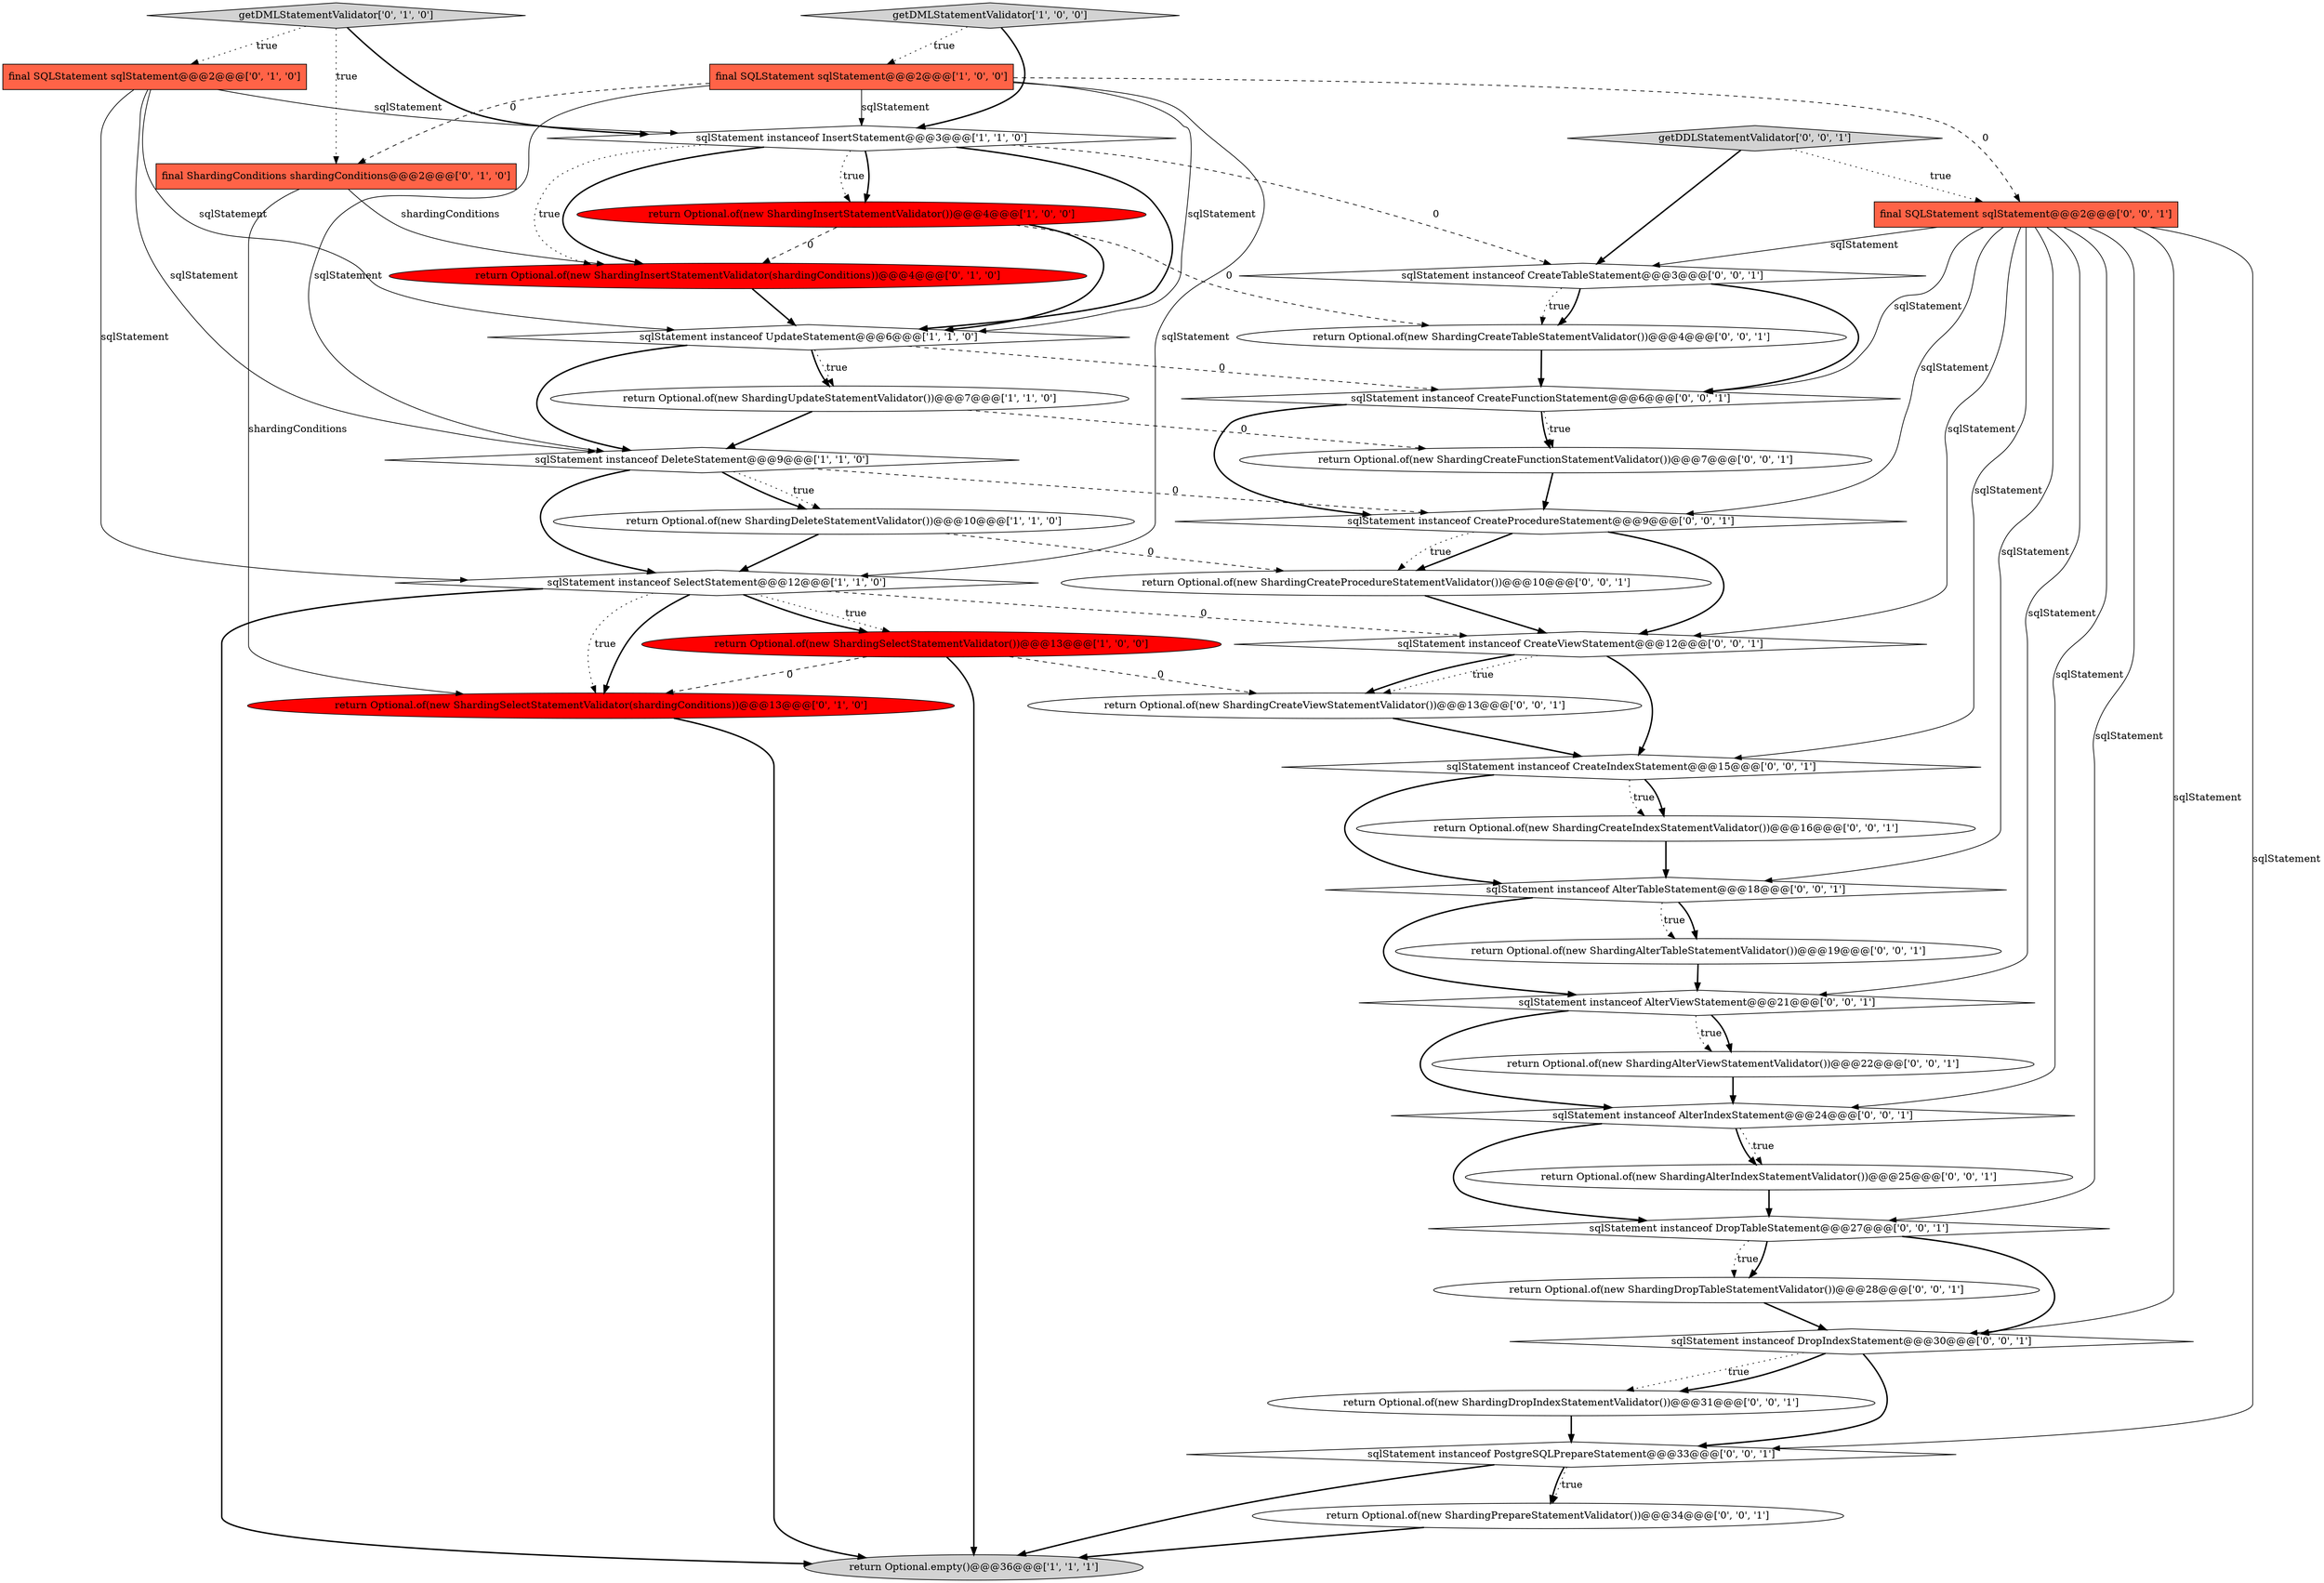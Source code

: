 digraph {
8 [style = filled, label = "sqlStatement instanceof SelectStatement@@@12@@@['1', '1', '0']", fillcolor = white, shape = diamond image = "AAA0AAABBB1BBB"];
9 [style = filled, label = "getDMLStatementValidator['1', '0', '0']", fillcolor = lightgray, shape = diamond image = "AAA0AAABBB1BBB"];
32 [style = filled, label = "return Optional.of(new ShardingCreateProcedureStatementValidator())@@@10@@@['0', '0', '1']", fillcolor = white, shape = ellipse image = "AAA0AAABBB3BBB"];
24 [style = filled, label = "sqlStatement instanceof CreateViewStatement@@@12@@@['0', '0', '1']", fillcolor = white, shape = diamond image = "AAA0AAABBB3BBB"];
35 [style = filled, label = "return Optional.of(new ShardingDropIndexStatementValidator())@@@31@@@['0', '0', '1']", fillcolor = white, shape = ellipse image = "AAA0AAABBB3BBB"];
29 [style = filled, label = "sqlStatement instanceof CreateIndexStatement@@@15@@@['0', '0', '1']", fillcolor = white, shape = diamond image = "AAA0AAABBB3BBB"];
4 [style = filled, label = "sqlStatement instanceof DeleteStatement@@@9@@@['1', '1', '0']", fillcolor = white, shape = diamond image = "AAA0AAABBB1BBB"];
37 [style = filled, label = "return Optional.of(new ShardingCreateFunctionStatementValidator())@@@7@@@['0', '0', '1']", fillcolor = white, shape = ellipse image = "AAA0AAABBB3BBB"];
2 [style = filled, label = "return Optional.of(new ShardingInsertStatementValidator())@@@4@@@['1', '0', '0']", fillcolor = red, shape = ellipse image = "AAA1AAABBB1BBB"];
6 [style = filled, label = "return Optional.empty()@@@36@@@['1', '1', '1']", fillcolor = lightgray, shape = ellipse image = "AAA0AAABBB1BBB"];
12 [style = filled, label = "final SQLStatement sqlStatement@@@2@@@['0', '1', '0']", fillcolor = tomato, shape = box image = "AAA0AAABBB2BBB"];
34 [style = filled, label = "return Optional.of(new ShardingAlterIndexStatementValidator())@@@25@@@['0', '0', '1']", fillcolor = white, shape = ellipse image = "AAA0AAABBB3BBB"];
16 [style = filled, label = "return Optional.of(new ShardingAlterTableStatementValidator())@@@19@@@['0', '0', '1']", fillcolor = white, shape = ellipse image = "AAA0AAABBB3BBB"];
20 [style = filled, label = "sqlStatement instanceof AlterViewStatement@@@21@@@['0', '0', '1']", fillcolor = white, shape = diamond image = "AAA0AAABBB3BBB"];
39 [style = filled, label = "return Optional.of(new ShardingDropTableStatementValidator())@@@28@@@['0', '0', '1']", fillcolor = white, shape = ellipse image = "AAA0AAABBB3BBB"];
30 [style = filled, label = "return Optional.of(new ShardingAlterViewStatementValidator())@@@22@@@['0', '0', '1']", fillcolor = white, shape = ellipse image = "AAA0AAABBB3BBB"];
22 [style = filled, label = "sqlStatement instanceof DropIndexStatement@@@30@@@['0', '0', '1']", fillcolor = white, shape = diamond image = "AAA0AAABBB3BBB"];
10 [style = filled, label = "return Optional.of(new ShardingSelectStatementValidator())@@@13@@@['1', '0', '0']", fillcolor = red, shape = ellipse image = "AAA1AAABBB1BBB"];
27 [style = filled, label = "sqlStatement instanceof AlterTableStatement@@@18@@@['0', '0', '1']", fillcolor = white, shape = diamond image = "AAA0AAABBB3BBB"];
23 [style = filled, label = "sqlStatement instanceof PostgreSQLPrepareStatement@@@33@@@['0', '0', '1']", fillcolor = white, shape = diamond image = "AAA0AAABBB3BBB"];
25 [style = filled, label = "getDDLStatementValidator['0', '0', '1']", fillcolor = lightgray, shape = diamond image = "AAA0AAABBB3BBB"];
26 [style = filled, label = "sqlStatement instanceof CreateProcedureStatement@@@9@@@['0', '0', '1']", fillcolor = white, shape = diamond image = "AAA0AAABBB3BBB"];
18 [style = filled, label = "final SQLStatement sqlStatement@@@2@@@['0', '0', '1']", fillcolor = tomato, shape = box image = "AAA0AAABBB3BBB"];
3 [style = filled, label = "return Optional.of(new ShardingUpdateStatementValidator())@@@7@@@['1', '1', '0']", fillcolor = white, shape = ellipse image = "AAA0AAABBB1BBB"];
13 [style = filled, label = "final ShardingConditions shardingConditions@@@2@@@['0', '1', '0']", fillcolor = tomato, shape = box image = "AAA1AAABBB2BBB"];
28 [style = filled, label = "return Optional.of(new ShardingPrepareStatementValidator())@@@34@@@['0', '0', '1']", fillcolor = white, shape = ellipse image = "AAA0AAABBB3BBB"];
15 [style = filled, label = "getDMLStatementValidator['0', '1', '0']", fillcolor = lightgray, shape = diamond image = "AAA0AAABBB2BBB"];
19 [style = filled, label = "sqlStatement instanceof CreateTableStatement@@@3@@@['0', '0', '1']", fillcolor = white, shape = diamond image = "AAA0AAABBB3BBB"];
5 [style = filled, label = "return Optional.of(new ShardingDeleteStatementValidator())@@@10@@@['1', '1', '0']", fillcolor = white, shape = ellipse image = "AAA0AAABBB1BBB"];
33 [style = filled, label = "return Optional.of(new ShardingCreateViewStatementValidator())@@@13@@@['0', '0', '1']", fillcolor = white, shape = ellipse image = "AAA0AAABBB3BBB"];
31 [style = filled, label = "return Optional.of(new ShardingCreateTableStatementValidator())@@@4@@@['0', '0', '1']", fillcolor = white, shape = ellipse image = "AAA0AAABBB3BBB"];
14 [style = filled, label = "return Optional.of(new ShardingInsertStatementValidator(shardingConditions))@@@4@@@['0', '1', '0']", fillcolor = red, shape = ellipse image = "AAA1AAABBB2BBB"];
11 [style = filled, label = "return Optional.of(new ShardingSelectStatementValidator(shardingConditions))@@@13@@@['0', '1', '0']", fillcolor = red, shape = ellipse image = "AAA1AAABBB2BBB"];
0 [style = filled, label = "sqlStatement instanceof UpdateStatement@@@6@@@['1', '1', '0']", fillcolor = white, shape = diamond image = "AAA0AAABBB1BBB"];
38 [style = filled, label = "sqlStatement instanceof AlterIndexStatement@@@24@@@['0', '0', '1']", fillcolor = white, shape = diamond image = "AAA0AAABBB3BBB"];
21 [style = filled, label = "return Optional.of(new ShardingCreateIndexStatementValidator())@@@16@@@['0', '0', '1']", fillcolor = white, shape = ellipse image = "AAA0AAABBB3BBB"];
1 [style = filled, label = "final SQLStatement sqlStatement@@@2@@@['1', '0', '0']", fillcolor = tomato, shape = box image = "AAA1AAABBB1BBB"];
36 [style = filled, label = "sqlStatement instanceof CreateFunctionStatement@@@6@@@['0', '0', '1']", fillcolor = white, shape = diamond image = "AAA0AAABBB3BBB"];
7 [style = filled, label = "sqlStatement instanceof InsertStatement@@@3@@@['1', '1', '0']", fillcolor = white, shape = diamond image = "AAA0AAABBB1BBB"];
17 [style = filled, label = "sqlStatement instanceof DropTableStatement@@@27@@@['0', '0', '1']", fillcolor = white, shape = diamond image = "AAA0AAABBB3BBB"];
8->10 [style = bold, label=""];
28->6 [style = bold, label=""];
38->34 [style = dotted, label="true"];
18->17 [style = solid, label="sqlStatement"];
24->33 [style = dotted, label="true"];
8->6 [style = bold, label=""];
18->38 [style = solid, label="sqlStatement"];
19->36 [style = bold, label=""];
1->18 [style = dashed, label="0"];
9->7 [style = bold, label=""];
3->4 [style = bold, label=""];
18->20 [style = solid, label="sqlStatement"];
13->14 [style = solid, label="shardingConditions"];
25->18 [style = dotted, label="true"];
18->26 [style = solid, label="sqlStatement"];
7->14 [style = bold, label=""];
23->28 [style = bold, label=""];
35->23 [style = bold, label=""];
2->14 [style = dashed, label="0"];
20->30 [style = dotted, label="true"];
34->17 [style = bold, label=""];
12->4 [style = solid, label="sqlStatement"];
18->23 [style = solid, label="sqlStatement"];
25->19 [style = bold, label=""];
12->7 [style = solid, label="sqlStatement"];
4->8 [style = bold, label=""];
22->35 [style = dotted, label="true"];
1->8 [style = solid, label="sqlStatement"];
0->3 [style = dotted, label="true"];
0->36 [style = dashed, label="0"];
8->11 [style = bold, label=""];
17->39 [style = dotted, label="true"];
0->3 [style = bold, label=""];
26->32 [style = bold, label=""];
37->26 [style = bold, label=""];
18->24 [style = solid, label="sqlStatement"];
18->22 [style = solid, label="sqlStatement"];
7->0 [style = bold, label=""];
4->26 [style = dashed, label="0"];
20->38 [style = bold, label=""];
27->16 [style = bold, label=""];
26->24 [style = bold, label=""];
22->23 [style = bold, label=""];
15->13 [style = dotted, label="true"];
33->29 [style = bold, label=""];
39->22 [style = bold, label=""];
5->32 [style = dashed, label="0"];
29->27 [style = bold, label=""];
18->36 [style = solid, label="sqlStatement"];
26->32 [style = dotted, label="true"];
7->2 [style = bold, label=""];
17->39 [style = bold, label=""];
15->12 [style = dotted, label="true"];
1->7 [style = solid, label="sqlStatement"];
29->21 [style = dotted, label="true"];
36->37 [style = bold, label=""];
16->20 [style = bold, label=""];
38->17 [style = bold, label=""];
27->20 [style = bold, label=""];
12->8 [style = solid, label="sqlStatement"];
1->4 [style = solid, label="sqlStatement"];
7->2 [style = dotted, label="true"];
4->5 [style = dotted, label="true"];
21->27 [style = bold, label=""];
3->37 [style = dashed, label="0"];
23->28 [style = dotted, label="true"];
31->36 [style = bold, label=""];
12->0 [style = solid, label="sqlStatement"];
13->11 [style = solid, label="shardingConditions"];
10->6 [style = bold, label=""];
36->37 [style = dotted, label="true"];
29->21 [style = bold, label=""];
10->11 [style = dashed, label="0"];
24->33 [style = bold, label=""];
2->0 [style = bold, label=""];
18->27 [style = solid, label="sqlStatement"];
23->6 [style = bold, label=""];
9->1 [style = dotted, label="true"];
38->34 [style = bold, label=""];
8->11 [style = dotted, label="true"];
22->35 [style = bold, label=""];
4->5 [style = bold, label=""];
19->31 [style = dotted, label="true"];
27->16 [style = dotted, label="true"];
5->8 [style = bold, label=""];
30->38 [style = bold, label=""];
15->7 [style = bold, label=""];
19->31 [style = bold, label=""];
11->6 [style = bold, label=""];
18->29 [style = solid, label="sqlStatement"];
10->33 [style = dashed, label="0"];
24->29 [style = bold, label=""];
36->26 [style = bold, label=""];
8->10 [style = dotted, label="true"];
8->24 [style = dashed, label="0"];
17->22 [style = bold, label=""];
2->31 [style = dashed, label="0"];
1->13 [style = dashed, label="0"];
14->0 [style = bold, label=""];
7->19 [style = dashed, label="0"];
0->4 [style = bold, label=""];
20->30 [style = bold, label=""];
18->19 [style = solid, label="sqlStatement"];
32->24 [style = bold, label=""];
1->0 [style = solid, label="sqlStatement"];
7->14 [style = dotted, label="true"];
}

